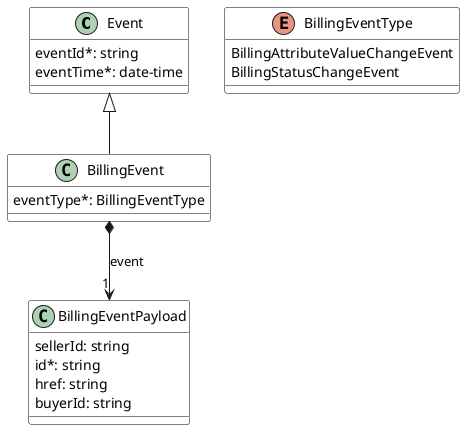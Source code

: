 @startuml
skinparam {
    ClassBackgroundColor White
    ClassBorderColor Black
}



class Event {

    eventId*: string
    eventTime*: date-time
}


class BillingEventPayload {

    sellerId: string
    id*: string
    href: string
    buyerId: string
}

class BillingEvent {

    eventType*: BillingEventType
}
Event <|-- BillingEvent

BillingEvent *-->"1" BillingEventPayload : event


enum BillingEventType {

    BillingAttributeValueChangeEvent
    BillingStatusChangeEvent
}
@enduml
